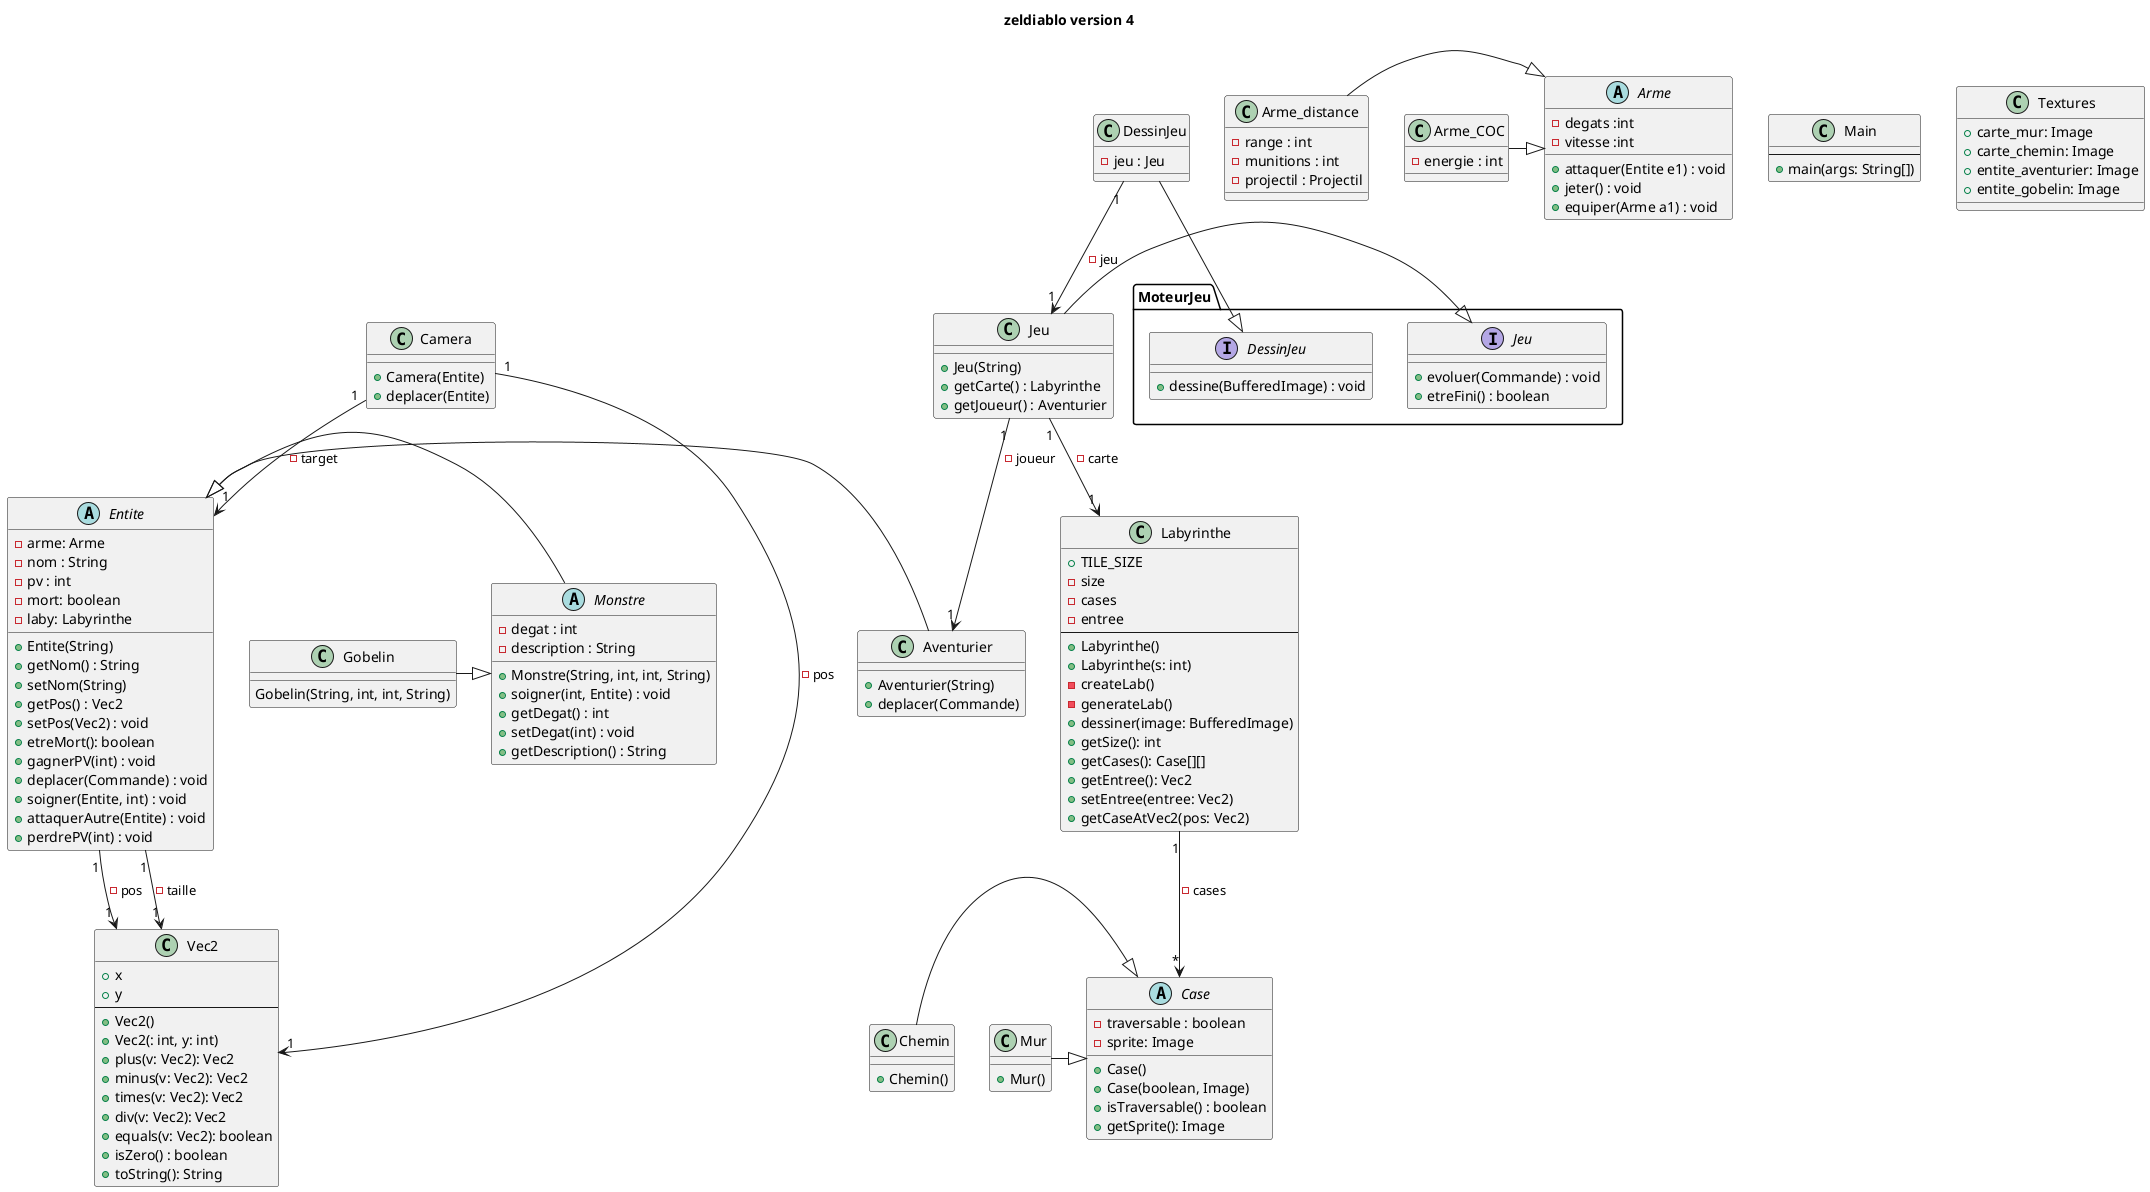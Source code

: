 @startuml
title zeldiablo version 4

class Jeu{

    + Jeu(String)
    + getCarte() : Labyrinthe
    + getJoueur() : Aventurier
}

abstract class Case{
    - traversable : boolean
    - sprite: Image
    + Case()
    + Case(boolean, Image)
    + isTraversable() : boolean
    + getSprite(): Image
}

class Chemin{

    + Chemin()
}

class Mur{

    + Mur()
}

class Labyrinthe {
    + TILE_SIZE
    - size
    - cases
    - entree
    --
    + Labyrinthe()
    + Labyrinthe(s: int)
    - createLab()
    - generateLab()
    + dessiner(image: BufferedImage)
    + getSize(): int
    + getCases(): Case[][]
    + getEntree(): Vec2
    + setEntree(entree: Vec2)
    + getCaseAtVec2(pos: Vec2)
}

class Vec2 {
    + x
    + y
    --
    + Vec2()
    + Vec2(: int, y: int)
    + plus(v: Vec2): Vec2
    + minus(v: Vec2): Vec2
    + times(v: Vec2): Vec2
    + div(v: Vec2): Vec2
    + equals(v: Vec2): boolean
    + isZero() : boolean
    + toString(): String
}

abstract class Entite{
    - arme: Arme
    - nom : String
    - pv : int
    - mort: boolean
    - laby: Labyrinthe

    + Entite(String)
    + getNom() : String
    + setNom(String)
    + getPos() : Vec2
    + setPos(Vec2) : void
    + etreMort(): boolean
    + gagnerPV(int) : void
    + deplacer(Commande) : void
    + soigner(Entite, int) : void
    + attaquerAutre(Entite) : void
    + perdrePV(int) : void

}

abstract Monstre{
    - degat : int
    - description : String

    + Monstre(String, int, int, String)
    + soigner(int, Entite) : void
    + getDegat() : int
    + setDegat(int) : void
    + getDescription() : String
}

class Gobelin{

    Gobelin(String, int, int, String)
}

class Aventurier{
    + Aventurier(String)
    + deplacer(Commande)
}

class DessinJeu{
    - jeu : Jeu
}

class Main{
    --
    + main(args: String[])
}

interface MoteurJeu.DessinJeu{
    + dessine(BufferedImage) : void
}

interface MoteurJeu.Jeu{
    + evoluer(Commande) : void
    + etreFini() : boolean
}


class Camera {
    + Camera(Entite)
    + deplacer(Entite)
}

class Textures {
    + carte_mur: Image
    + carte_chemin: Image
    + entite_aventurier: Image
    + entite_gobelin: Image
}

abstract class Arme{
    - degats :int
    - vitesse :int

    + attaquer(Entite e1) : void
    + jeter() : void 
    + equiper(Arme a1) : void 
}

class Arme_distance{
    - range : int
    - munitions : int
    - projectil : Projectil 
}

class Arme_COC {
    - energie : int
}


Labyrinthe "1" --> "*" Case : - cases
Chemin -|> Case
Mur -|> Case
Jeu -|> MoteurJeu.Jeu
DessinJeu -|> MoteurJeu.DessinJeu
Aventurier -|> Entite
Monstre -|> Entite
Gobelin -|> Monstre
Arme_distance -|> Arme
Arme_COC -|> Arme
Jeu "1" --> "1" Labyrinthe : - carte
Jeu "1" --> "1" Aventurier : - joueur
DessinJeu "1" --> "1" Jeu : - jeu
Camera "1" --> "1" Entite : - target
Camera "1" --> "1" Vec2 : - pos
Entite "1" --> "1" Vec2 : - pos
Entite "1" --> "1" Vec2 : - taille
@enduml